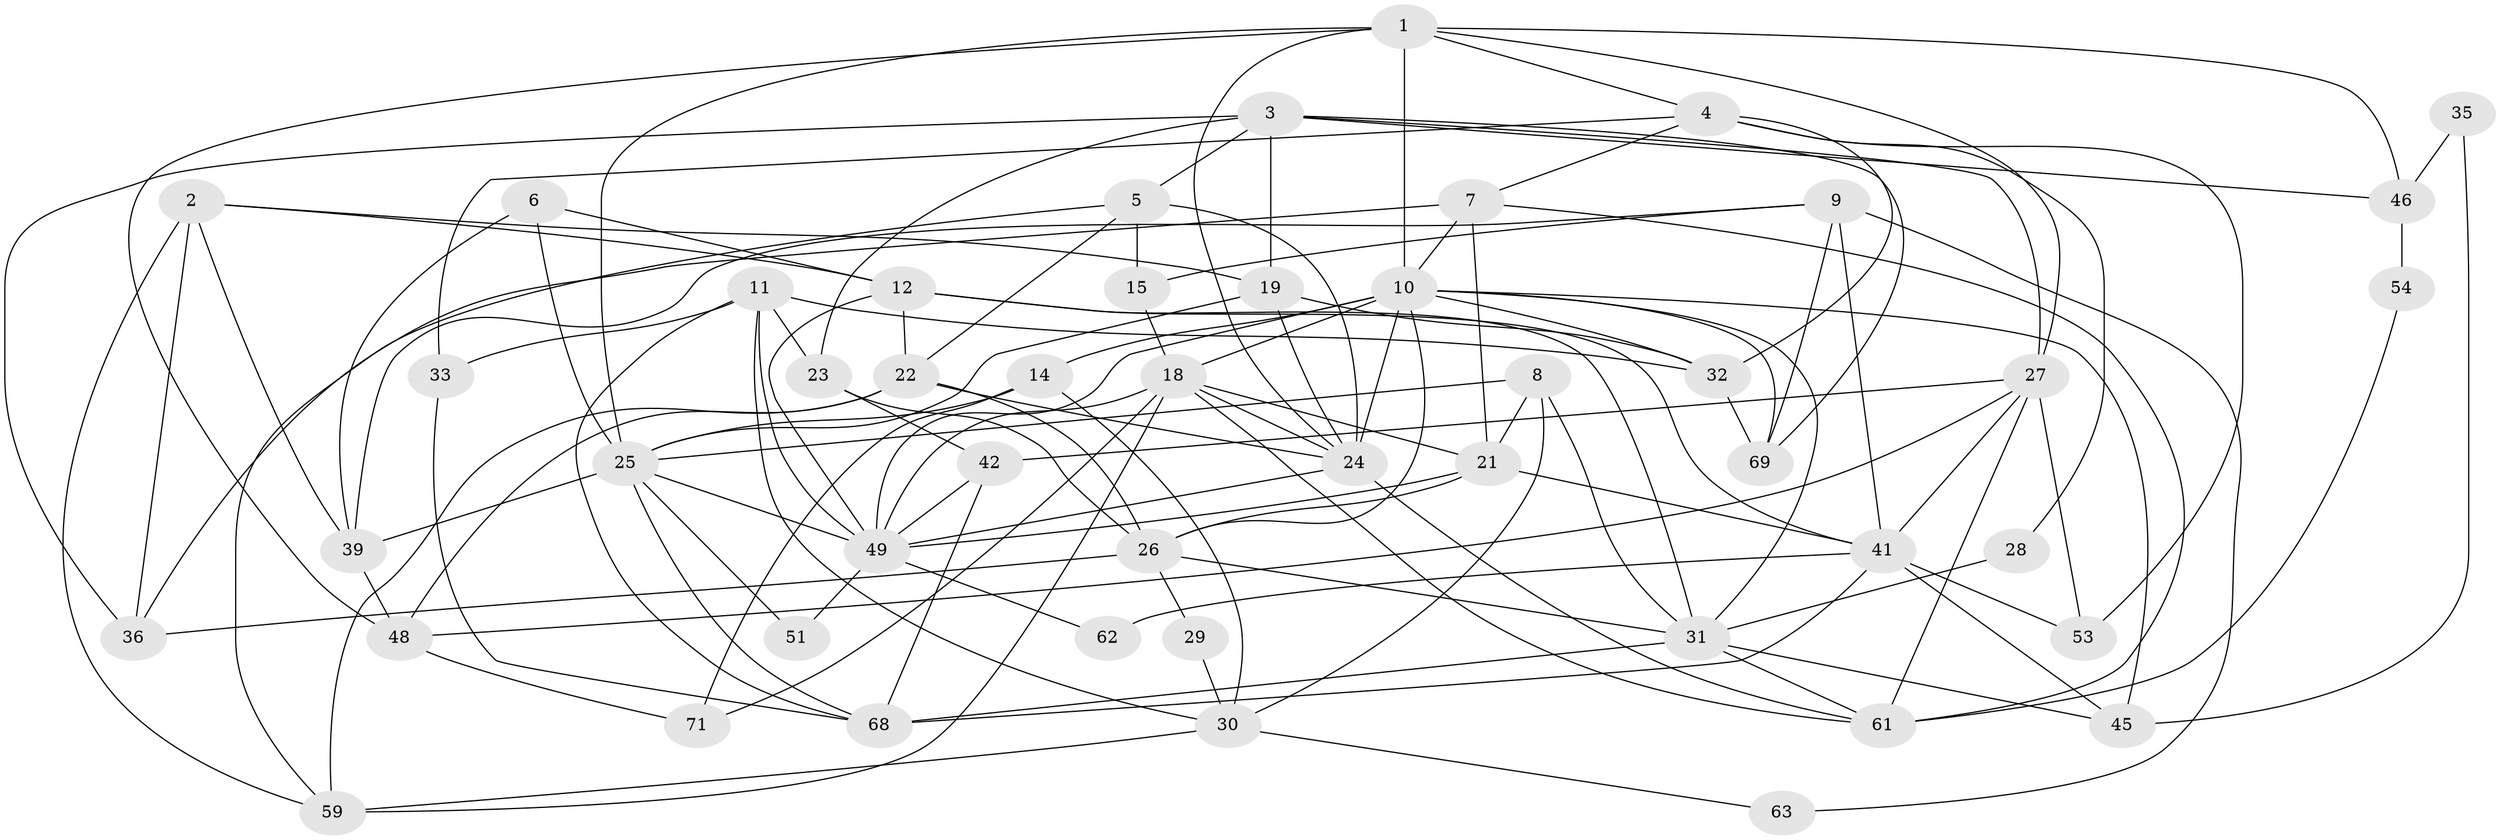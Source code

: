 // Generated by graph-tools (version 1.1) at 2025/23/03/03/25 07:23:56]
// undirected, 48 vertices, 122 edges
graph export_dot {
graph [start="1"]
  node [color=gray90,style=filled];
  1 [super="+76"];
  2;
  3 [super="+16"];
  4 [super="+17"];
  5 [super="+37"];
  6;
  7;
  8;
  9 [super="+67"];
  10 [super="+40"];
  11 [super="+57"];
  12 [super="+13"];
  14 [super="+20"];
  15 [super="+50"];
  18 [super="+60"];
  19 [super="+34"];
  21 [super="+38"];
  22 [super="+47"];
  23;
  24 [super="+73"];
  25 [super="+52"];
  26 [super="+74"];
  27 [super="+44"];
  28;
  29;
  30 [super="+78"];
  31 [super="+70"];
  32 [super="+79"];
  33;
  35;
  36 [super="+43"];
  39 [super="+56"];
  41 [super="+58"];
  42 [super="+64"];
  45 [super="+66"];
  46 [super="+55"];
  48 [super="+65"];
  49 [super="+75"];
  51;
  53;
  54;
  59 [super="+77"];
  61;
  62;
  63;
  68 [super="+72"];
  69;
  71;
  1 -- 48;
  1 -- 10;
  1 -- 4;
  1 -- 24;
  1 -- 25;
  1 -- 27;
  1 -- 46;
  2 -- 59;
  2 -- 36;
  2 -- 12;
  2 -- 39;
  2 -- 19;
  3 -- 5;
  3 -- 23;
  3 -- 69;
  3 -- 36;
  3 -- 27;
  3 -- 19;
  3 -- 46;
  4 -- 32;
  4 -- 33;
  4 -- 53;
  4 -- 7;
  4 -- 28;
  5 -- 59;
  5 -- 15;
  5 -- 22;
  5 -- 24;
  6 -- 25;
  6 -- 39;
  6 -- 12;
  7 -- 10;
  7 -- 36;
  7 -- 61;
  7 -- 21;
  8 -- 31;
  8 -- 30;
  8 -- 21;
  8 -- 25;
  9 -- 41;
  9 -- 69;
  9 -- 39;
  9 -- 15;
  9 -- 63;
  10 -- 49;
  10 -- 26;
  10 -- 31;
  10 -- 45;
  10 -- 69;
  10 -- 18;
  10 -- 24 [weight=2];
  10 -- 14;
  10 -- 32;
  11 -- 32;
  11 -- 68;
  11 -- 33;
  11 -- 49;
  11 -- 23;
  11 -- 30;
  12 -- 49;
  12 -- 22;
  12 -- 31;
  12 -- 41;
  14 -- 71 [weight=2];
  14 -- 25;
  14 -- 30;
  15 -- 18;
  18 -- 21;
  18 -- 59;
  18 -- 49;
  18 -- 71;
  18 -- 61;
  18 -- 24;
  19 -- 32;
  19 -- 24;
  19 -- 25;
  21 -- 26;
  21 -- 41;
  21 -- 49;
  22 -- 26;
  22 -- 59;
  22 -- 48;
  22 -- 24;
  23 -- 42;
  23 -- 26;
  24 -- 61;
  24 -- 49;
  25 -- 51;
  25 -- 39;
  25 -- 49;
  25 -- 68;
  26 -- 36;
  26 -- 29;
  26 -- 31;
  27 -- 41 [weight=2];
  27 -- 42;
  27 -- 48;
  27 -- 53;
  27 -- 61;
  28 -- 31;
  29 -- 30;
  30 -- 63;
  30 -- 59;
  31 -- 68;
  31 -- 61;
  31 -- 45;
  32 -- 69;
  33 -- 68;
  35 -- 45;
  35 -- 46;
  39 -- 48;
  41 -- 53;
  41 -- 62;
  41 -- 45;
  41 -- 68;
  42 -- 49;
  42 -- 68;
  46 -- 54 [weight=2];
  48 -- 71;
  49 -- 62;
  49 -- 51;
  54 -- 61;
}
